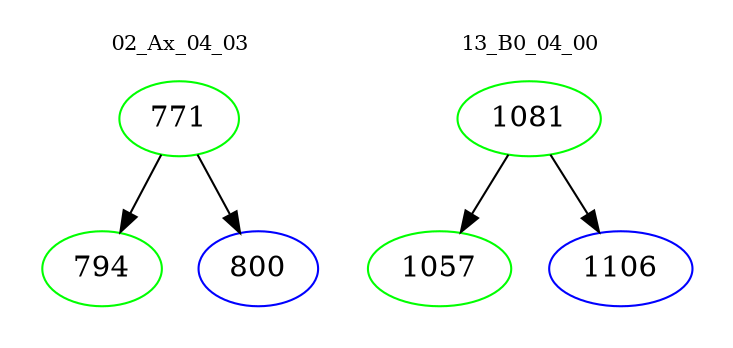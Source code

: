digraph{
subgraph cluster_0 {
color = white
label = "02_Ax_04_03";
fontsize=10;
T0_771 [label="771", color="green"]
T0_771 -> T0_794 [color="black"]
T0_794 [label="794", color="green"]
T0_771 -> T0_800 [color="black"]
T0_800 [label="800", color="blue"]
}
subgraph cluster_1 {
color = white
label = "13_B0_04_00";
fontsize=10;
T1_1081 [label="1081", color="green"]
T1_1081 -> T1_1057 [color="black"]
T1_1057 [label="1057", color="green"]
T1_1081 -> T1_1106 [color="black"]
T1_1106 [label="1106", color="blue"]
}
}
